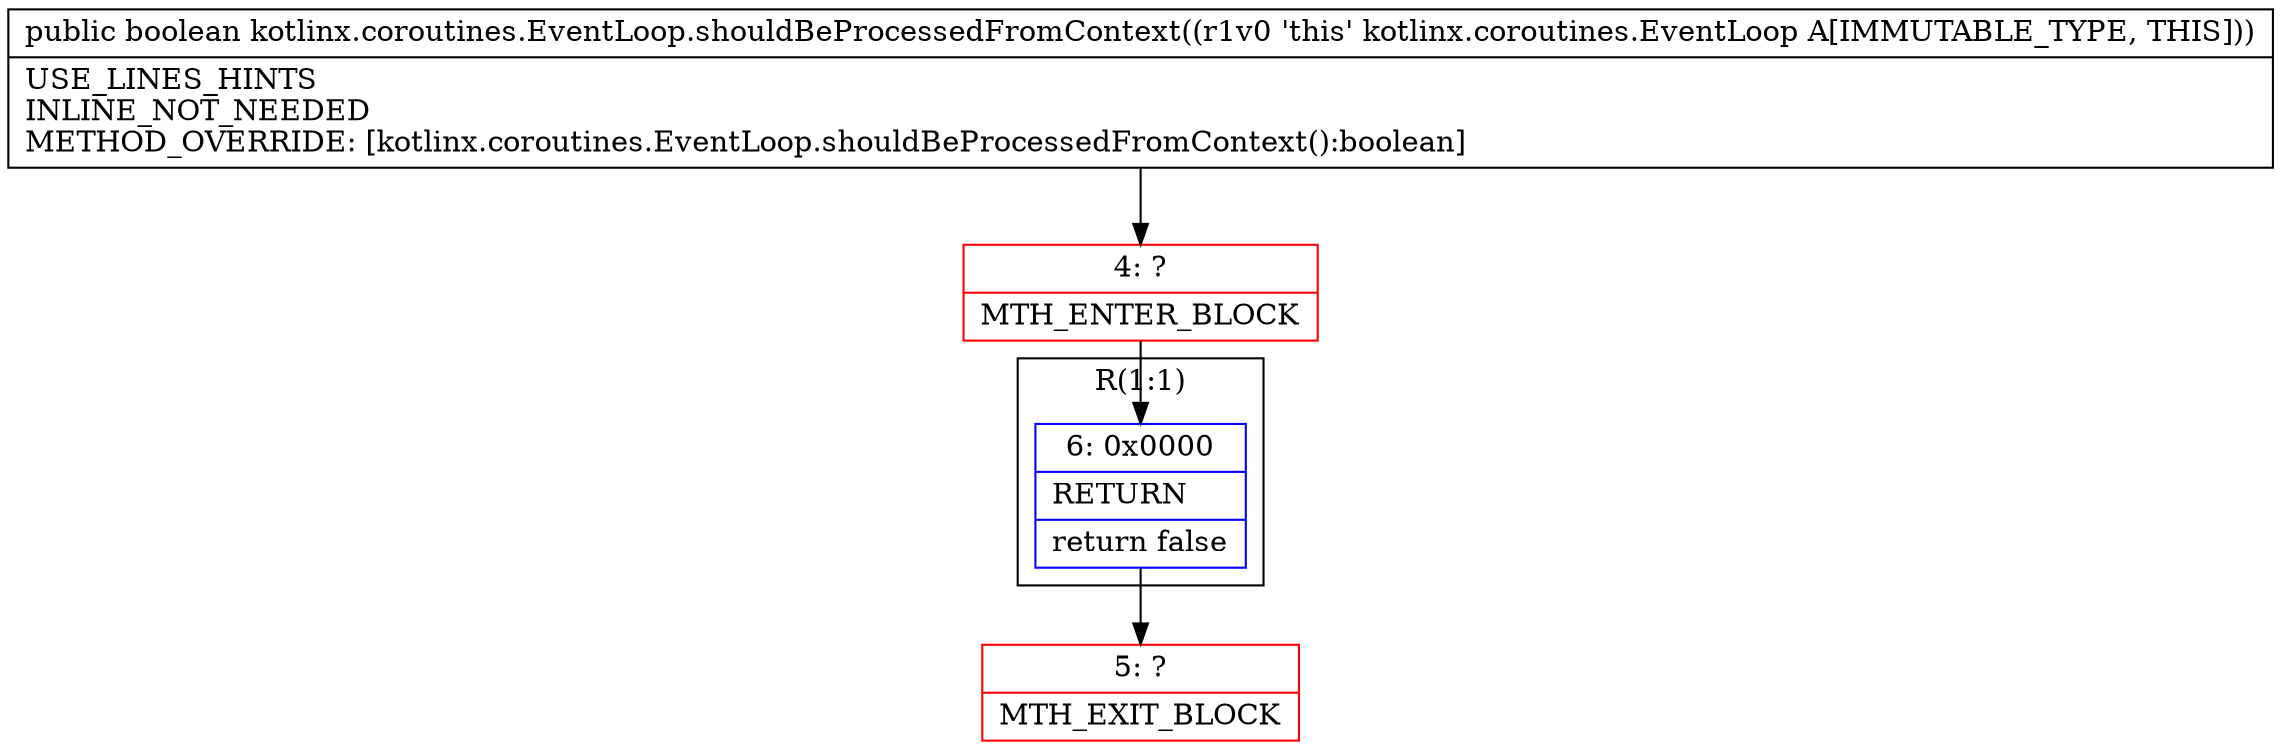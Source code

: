 digraph "CFG forkotlinx.coroutines.EventLoop.shouldBeProcessedFromContext()Z" {
subgraph cluster_Region_1849201019 {
label = "R(1:1)";
node [shape=record,color=blue];
Node_6 [shape=record,label="{6\:\ 0x0000|RETURN\l|return false\l}"];
}
Node_4 [shape=record,color=red,label="{4\:\ ?|MTH_ENTER_BLOCK\l}"];
Node_5 [shape=record,color=red,label="{5\:\ ?|MTH_EXIT_BLOCK\l}"];
MethodNode[shape=record,label="{public boolean kotlinx.coroutines.EventLoop.shouldBeProcessedFromContext((r1v0 'this' kotlinx.coroutines.EventLoop A[IMMUTABLE_TYPE, THIS]))  | USE_LINES_HINTS\lINLINE_NOT_NEEDED\lMETHOD_OVERRIDE: [kotlinx.coroutines.EventLoop.shouldBeProcessedFromContext():boolean]\l}"];
MethodNode -> Node_4;Node_6 -> Node_5;
Node_4 -> Node_6;
}

